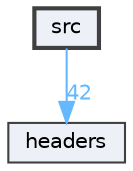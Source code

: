 digraph "src"
{
 // INTERACTIVE_SVG=YES
 // LATEX_PDF_SIZE
  bgcolor="transparent";
  edge [fontname=Helvetica,fontsize=10,labelfontname=Helvetica,labelfontsize=10];
  node [fontname=Helvetica,fontsize=10,shape=box,height=0.2,width=0.4];
  compound=true
  dir_68267d1309a1af8e8297ef4c3efbcdba [label="src", fillcolor="#edf0f7", color="grey25", style="filled,bold", URL="dir_68267d1309a1af8e8297ef4c3efbcdba.html",tooltip=""];
  dir_7f57b1e41c5acd0e859ae5f3a2b075a9 [label="headers", fillcolor="#edf0f7", color="grey25", style="filled", URL="dir_7f57b1e41c5acd0e859ae5f3a2b075a9.html",tooltip=""];
  dir_68267d1309a1af8e8297ef4c3efbcdba->dir_7f57b1e41c5acd0e859ae5f3a2b075a9 [headlabel="42", labeldistance=1.5 headhref="dir_000001_000000.html" href="dir_000001_000000.html" color="steelblue1" fontcolor="steelblue1"];
}
